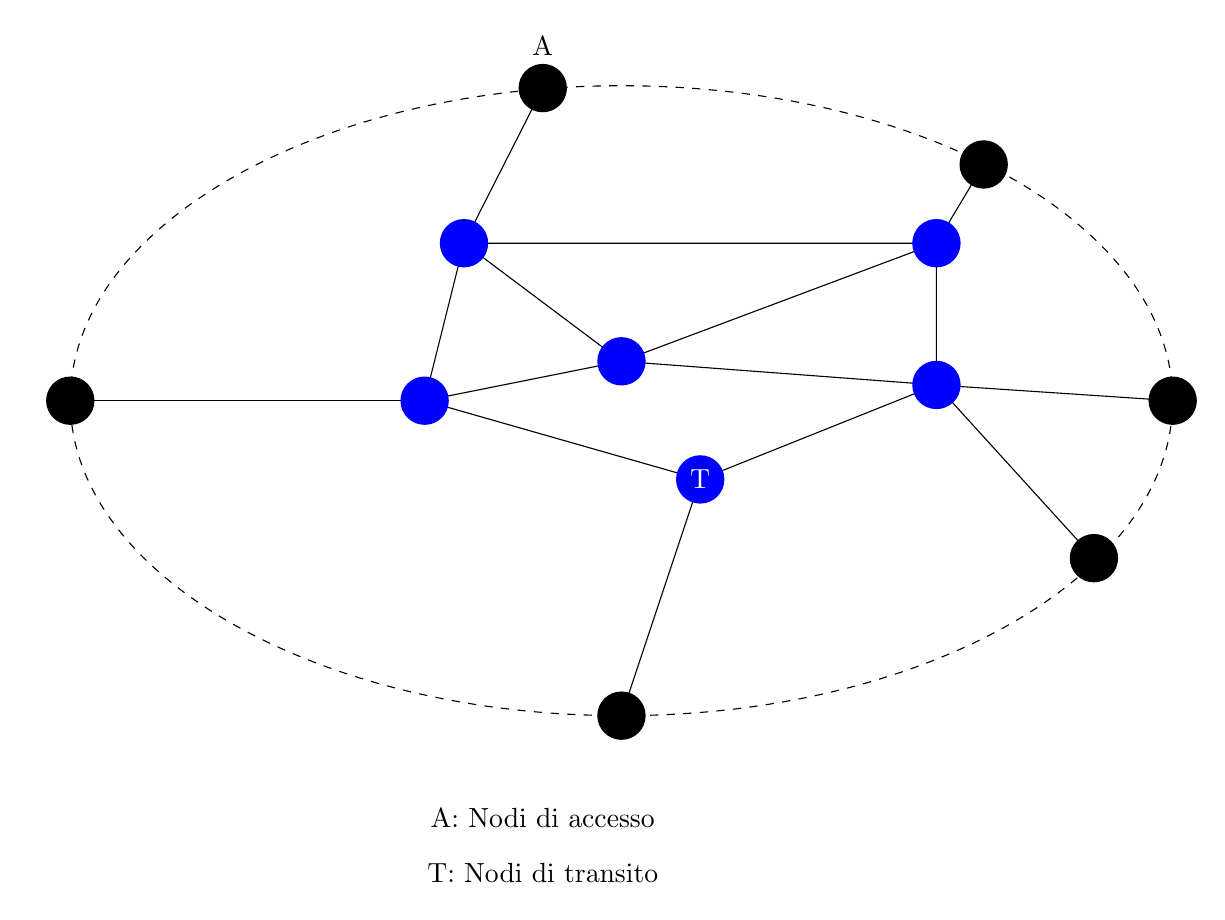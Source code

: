 ﻿\def\a{.3}
\newcommand{\boundellipse}[3]% center, xdim, ydim
{(#1) ellipse (#2 and #3)
}


\begin{tikzpicture} 
	\draw (-2,2) -- (-2.5,0) -- (1,-1) -- (4,0.2) -- (4,2) -- (-2,2); 
	\draw (-2,2) -- (0,.5) -- (4,2);
	\draw (-2.5,0) -- (0,0.5) -- (4,0.2);
	\draw (-2.5,0) -- (-7,0);
	\draw (-2,2) -- (-1,3.97);
	\draw (1,-1) -- (0,-4);
	\draw (6,-2) -- (4,0.2) -- (7,0);
	\draw (4,2) -- (4.6,3);
	\node at (-1,4.5) {A};

	\draw[dashed] \boundellipse{0,0}{-7}{4};
	\draw[fill] (0,-4) circle [radius=\a];
	\draw[fill] (-1,3.97) circle [radius=\a];
	\draw[fill] (-7,0) circle [radius=\a];
	\draw[fill] (7,0) circle [radius=\a];
	\draw[fill] (4.6,3) circle [radius=\a];
	\draw[fill] (6,-2) circle [radius=\a];


	% centro a maglia
	\draw[color=blue,fill] (-2,2) circle [radius=\a];
	\draw[color=blue,fill] (-2.5,0) circle [radius=\a];
	\draw[color=blue,fill] (1,-1) circle [radius=\a];
	\draw[color=blue,fill] (0,0.5) circle [radius=\a];
	\draw[color=blue,fill] (4,0.2) circle [radius=\a];
	\draw[color=blue,fill] (4,2) circle [radius=\a];
	\node[color=white] at (1,-1) {T};

	\node at (-1,-5.3) {A: Nodi di accesso};
	\node at (-1,-6) {T: Nodi di transito};
\end{tikzpicture}
